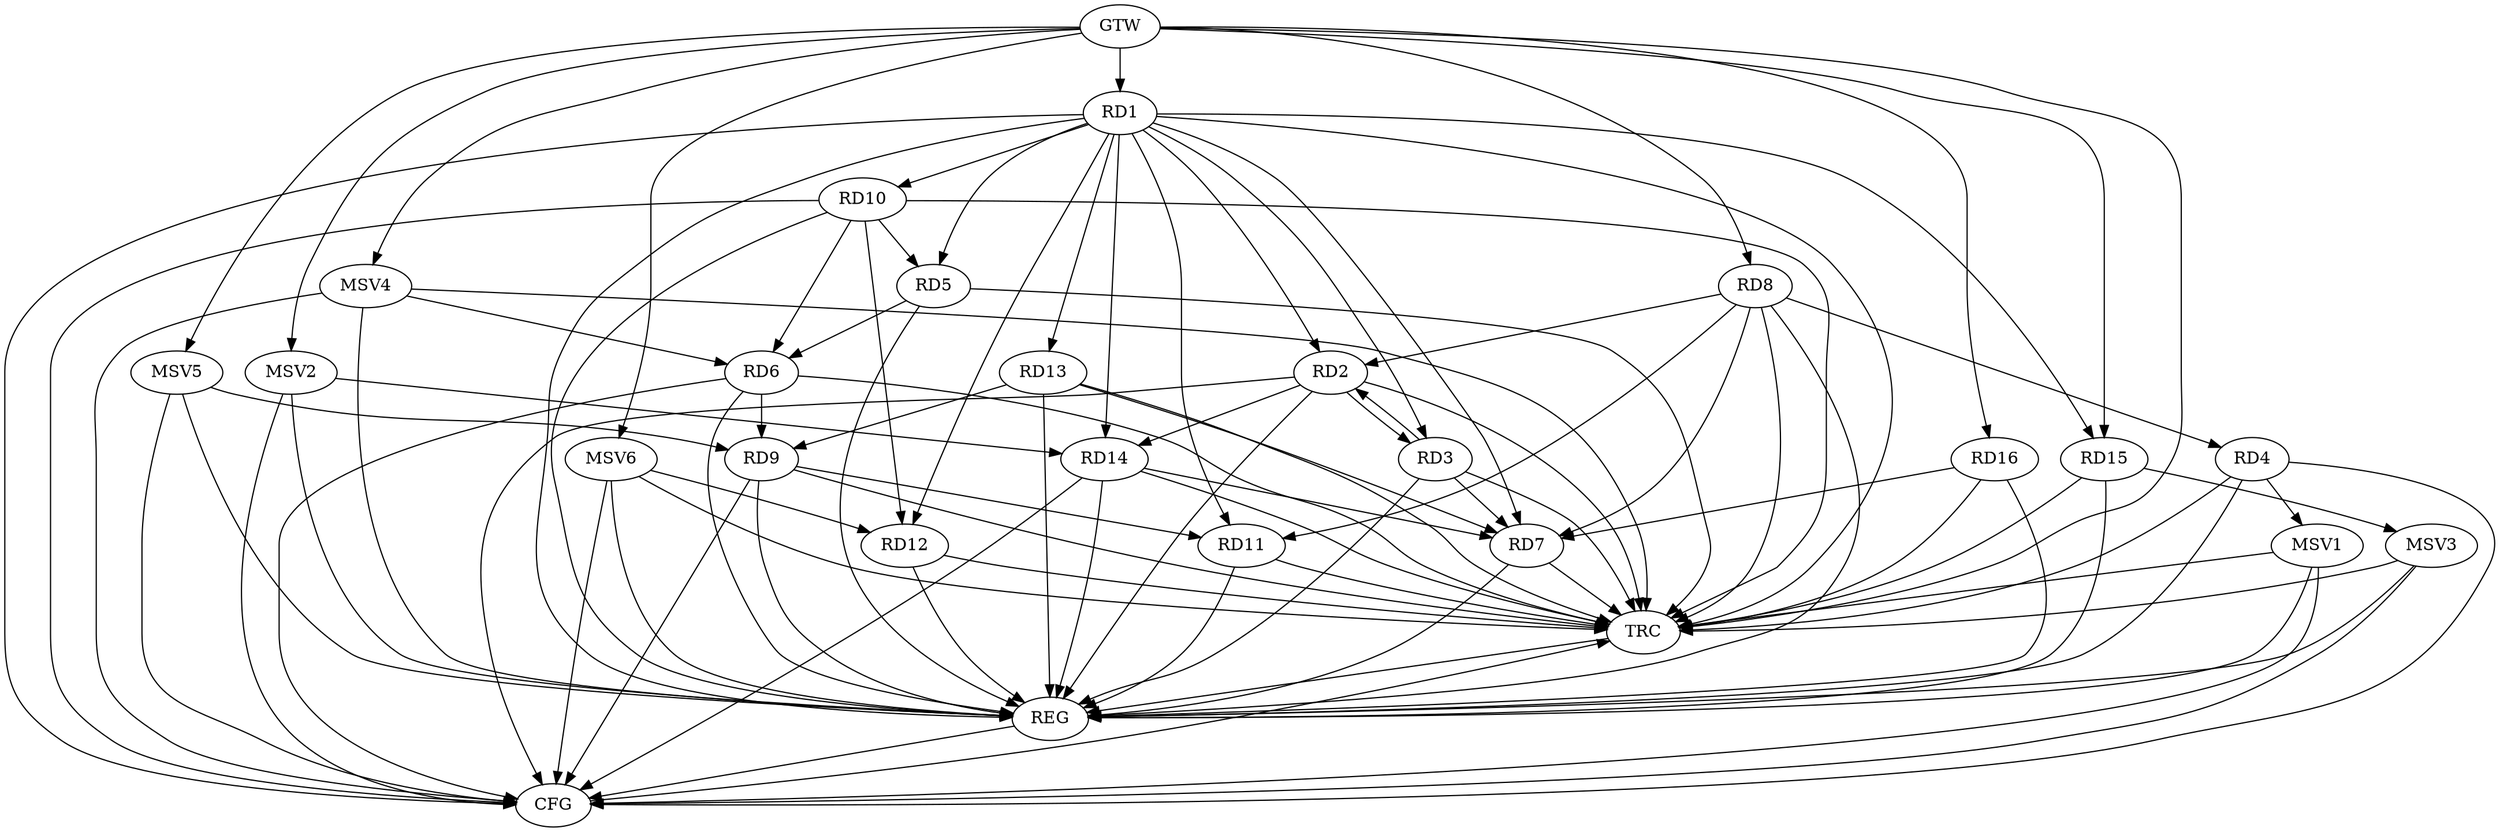 strict digraph G {
  RD1 [ label="RD1" ];
  RD2 [ label="RD2" ];
  RD3 [ label="RD3" ];
  RD4 [ label="RD4" ];
  RD5 [ label="RD5" ];
  RD6 [ label="RD6" ];
  RD7 [ label="RD7" ];
  RD8 [ label="RD8" ];
  RD9 [ label="RD9" ];
  RD10 [ label="RD10" ];
  RD11 [ label="RD11" ];
  RD12 [ label="RD12" ];
  RD13 [ label="RD13" ];
  RD14 [ label="RD14" ];
  RD15 [ label="RD15" ];
  RD16 [ label="RD16" ];
  GTW [ label="GTW" ];
  REG [ label="REG" ];
  CFG [ label="CFG" ];
  TRC [ label="TRC" ];
  MSV1 [ label="MSV1" ];
  MSV2 [ label="MSV2" ];
  MSV3 [ label="MSV3" ];
  MSV4 [ label="MSV4" ];
  MSV5 [ label="MSV5" ];
  MSV6 [ label="MSV6" ];
  RD1 -> RD5;
  RD1 -> RD7;
  RD1 -> RD10;
  RD2 -> RD3;
  RD3 -> RD2;
  RD8 -> RD2;
  RD2 -> RD14;
  RD3 -> RD7;
  RD8 -> RD4;
  RD5 -> RD6;
  RD10 -> RD5;
  RD6 -> RD9;
  RD10 -> RD6;
  RD8 -> RD7;
  RD13 -> RD7;
  RD14 -> RD7;
  RD16 -> RD7;
  RD8 -> RD11;
  RD9 -> RD11;
  RD13 -> RD9;
  RD10 -> RD12;
  GTW -> RD1;
  GTW -> RD8;
  GTW -> RD15;
  GTW -> RD16;
  RD1 -> REG;
  RD2 -> REG;
  RD3 -> REG;
  RD4 -> REG;
  RD5 -> REG;
  RD6 -> REG;
  RD7 -> REG;
  RD8 -> REG;
  RD9 -> REG;
  RD10 -> REG;
  RD11 -> REG;
  RD12 -> REG;
  RD13 -> REG;
  RD14 -> REG;
  RD15 -> REG;
  RD16 -> REG;
  RD9 -> CFG;
  RD14 -> CFG;
  RD10 -> CFG;
  RD2 -> CFG;
  RD4 -> CFG;
  RD1 -> CFG;
  RD6 -> CFG;
  REG -> CFG;
  RD1 -> TRC;
  RD2 -> TRC;
  RD3 -> TRC;
  RD4 -> TRC;
  RD5 -> TRC;
  RD6 -> TRC;
  RD7 -> TRC;
  RD8 -> TRC;
  RD9 -> TRC;
  RD10 -> TRC;
  RD11 -> TRC;
  RD12 -> TRC;
  RD13 -> TRC;
  RD14 -> TRC;
  RD15 -> TRC;
  RD16 -> TRC;
  GTW -> TRC;
  CFG -> TRC;
  TRC -> REG;
  RD1 -> RD3;
  RD1 -> RD12;
  RD1 -> RD11;
  RD1 -> RD13;
  RD1 -> RD14;
  RD1 -> RD15;
  RD1 -> RD2;
  RD4 -> MSV1;
  MSV1 -> REG;
  MSV1 -> TRC;
  MSV1 -> CFG;
  MSV2 -> RD14;
  GTW -> MSV2;
  MSV2 -> REG;
  MSV2 -> CFG;
  RD15 -> MSV3;
  MSV3 -> REG;
  MSV3 -> TRC;
  MSV3 -> CFG;
  MSV4 -> RD6;
  GTW -> MSV4;
  MSV4 -> REG;
  MSV4 -> TRC;
  MSV4 -> CFG;
  MSV5 -> RD9;
  GTW -> MSV5;
  MSV5 -> REG;
  MSV5 -> CFG;
  MSV6 -> RD12;
  GTW -> MSV6;
  MSV6 -> REG;
  MSV6 -> TRC;
  MSV6 -> CFG;
}
